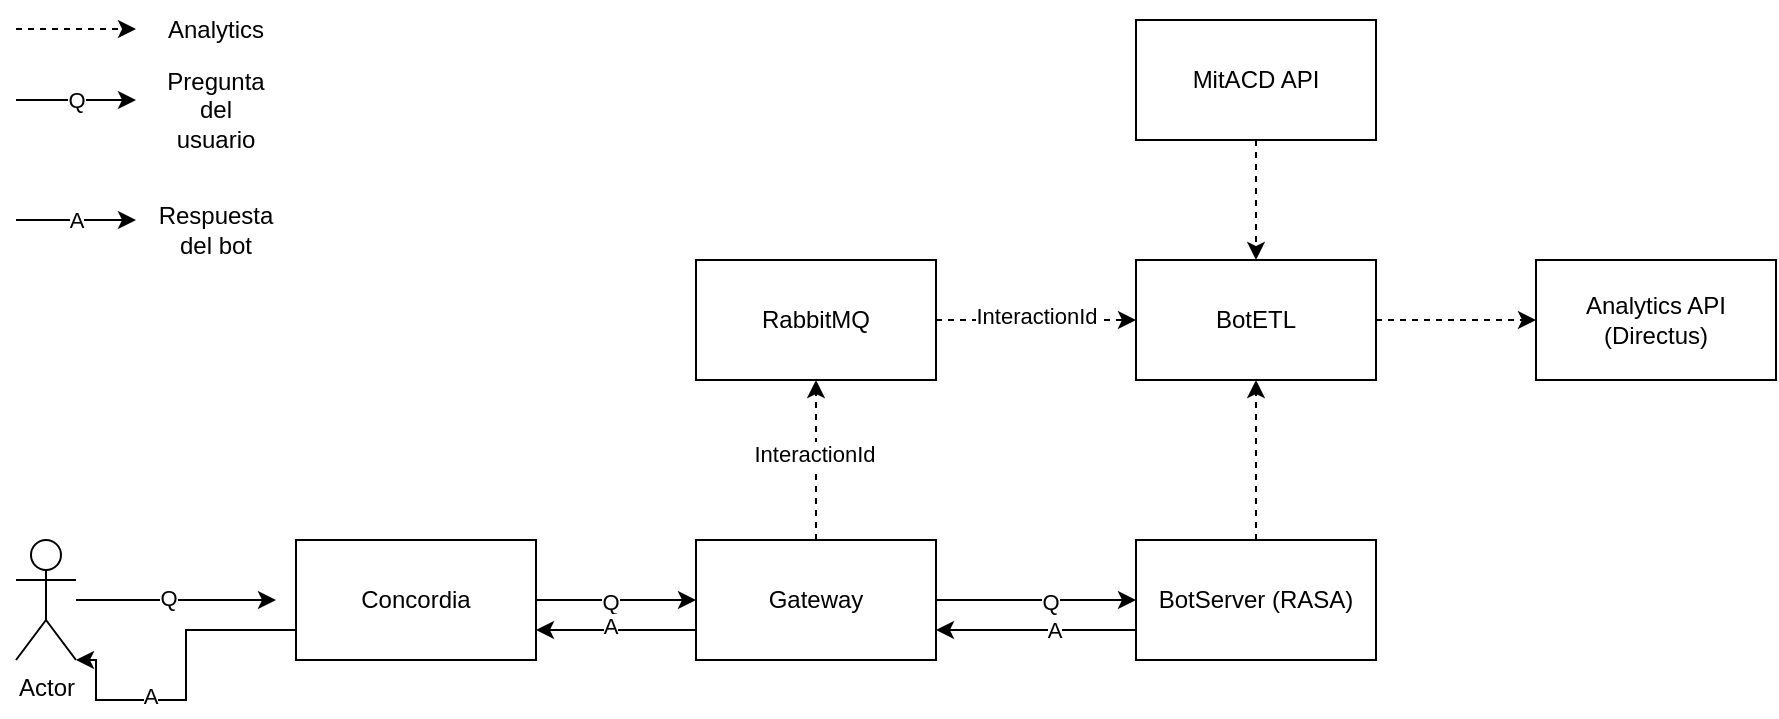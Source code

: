 <mxfile version="18.1.1" type="github">
  <diagram id="rSi8m9zYJ4f7P7KDGNDq" name="Page-1">
    <mxGraphModel dx="1186" dy="1870" grid="1" gridSize="10" guides="1" tooltips="1" connect="1" arrows="1" fold="1" page="1" pageScale="1" pageWidth="850" pageHeight="1100" math="0" shadow="0">
      <root>
        <mxCell id="0" />
        <mxCell id="1" parent="0" />
        <mxCell id="u51fg0in2e3166tG9J9Q-3" value="" style="edgeStyle=orthogonalEdgeStyle;rounded=0;orthogonalLoop=1;jettySize=auto;html=1;" edge="1" parent="1" source="u51fg0in2e3166tG9J9Q-1">
          <mxGeometry relative="1" as="geometry">
            <mxPoint x="170" y="150" as="targetPoint" />
          </mxGeometry>
        </mxCell>
        <mxCell id="u51fg0in2e3166tG9J9Q-31" value="Q" style="edgeLabel;html=1;align=center;verticalAlign=middle;resizable=0;points=[];" vertex="1" connectable="0" parent="u51fg0in2e3166tG9J9Q-3">
          <mxGeometry x="-0.08" y="2" relative="1" as="geometry">
            <mxPoint y="1" as="offset" />
          </mxGeometry>
        </mxCell>
        <mxCell id="u51fg0in2e3166tG9J9Q-1" value="Actor" style="shape=umlActor;verticalLabelPosition=bottom;verticalAlign=top;html=1;outlineConnect=0;" vertex="1" parent="1">
          <mxGeometry x="40" y="120" width="30" height="60" as="geometry" />
        </mxCell>
        <mxCell id="u51fg0in2e3166tG9J9Q-6" value="" style="edgeStyle=orthogonalEdgeStyle;rounded=0;orthogonalLoop=1;jettySize=auto;html=1;" edge="1" parent="1" source="u51fg0in2e3166tG9J9Q-4" target="u51fg0in2e3166tG9J9Q-5">
          <mxGeometry relative="1" as="geometry" />
        </mxCell>
        <mxCell id="u51fg0in2e3166tG9J9Q-29" value="Q" style="edgeLabel;html=1;align=center;verticalAlign=middle;resizable=0;points=[];" vertex="1" connectable="0" parent="u51fg0in2e3166tG9J9Q-6">
          <mxGeometry x="-0.075" relative="1" as="geometry">
            <mxPoint y="1" as="offset" />
          </mxGeometry>
        </mxCell>
        <mxCell id="u51fg0in2e3166tG9J9Q-16" style="edgeStyle=orthogonalEdgeStyle;rounded=0;orthogonalLoop=1;jettySize=auto;html=1;exitX=0;exitY=0.75;exitDx=0;exitDy=0;entryX=1;entryY=1;entryDx=0;entryDy=0;entryPerimeter=0;" edge="1" parent="1" source="u51fg0in2e3166tG9J9Q-4" target="u51fg0in2e3166tG9J9Q-1">
          <mxGeometry relative="1" as="geometry">
            <Array as="points">
              <mxPoint x="125" y="165" />
              <mxPoint x="125" y="200" />
              <mxPoint x="80" y="200" />
              <mxPoint x="80" y="180" />
            </Array>
          </mxGeometry>
        </mxCell>
        <mxCell id="u51fg0in2e3166tG9J9Q-32" value="A" style="edgeLabel;html=1;align=center;verticalAlign=middle;resizable=0;points=[];" vertex="1" connectable="0" parent="u51fg0in2e3166tG9J9Q-16">
          <mxGeometry x="0.309" y="-2" relative="1" as="geometry">
            <mxPoint as="offset" />
          </mxGeometry>
        </mxCell>
        <mxCell id="u51fg0in2e3166tG9J9Q-4" value="Concordia" style="rounded=0;whiteSpace=wrap;html=1;" vertex="1" parent="1">
          <mxGeometry x="180" y="120" width="120" height="60" as="geometry" />
        </mxCell>
        <mxCell id="u51fg0in2e3166tG9J9Q-8" value="" style="edgeStyle=orthogonalEdgeStyle;rounded=0;orthogonalLoop=1;jettySize=auto;html=1;dashed=1;" edge="1" parent="1" source="u51fg0in2e3166tG9J9Q-5" target="u51fg0in2e3166tG9J9Q-7">
          <mxGeometry relative="1" as="geometry" />
        </mxCell>
        <mxCell id="u51fg0in2e3166tG9J9Q-25" value="InteractionId" style="edgeLabel;html=1;align=center;verticalAlign=middle;resizable=0;points=[];" vertex="1" connectable="0" parent="u51fg0in2e3166tG9J9Q-8">
          <mxGeometry x="0.113" y="1" relative="1" as="geometry">
            <mxPoint y="1" as="offset" />
          </mxGeometry>
        </mxCell>
        <mxCell id="u51fg0in2e3166tG9J9Q-10" value="" style="edgeStyle=orthogonalEdgeStyle;rounded=0;orthogonalLoop=1;jettySize=auto;html=1;" edge="1" parent="1" source="u51fg0in2e3166tG9J9Q-5" target="u51fg0in2e3166tG9J9Q-9">
          <mxGeometry relative="1" as="geometry" />
        </mxCell>
        <mxCell id="u51fg0in2e3166tG9J9Q-27" value="Q" style="edgeLabel;html=1;align=center;verticalAlign=middle;resizable=0;points=[];" vertex="1" connectable="0" parent="u51fg0in2e3166tG9J9Q-10">
          <mxGeometry x="0.125" relative="1" as="geometry">
            <mxPoint y="1" as="offset" />
          </mxGeometry>
        </mxCell>
        <mxCell id="u51fg0in2e3166tG9J9Q-15" style="edgeStyle=orthogonalEdgeStyle;rounded=0;orthogonalLoop=1;jettySize=auto;html=1;exitX=0;exitY=0.75;exitDx=0;exitDy=0;entryX=1;entryY=0.75;entryDx=0;entryDy=0;" edge="1" parent="1" source="u51fg0in2e3166tG9J9Q-5" target="u51fg0in2e3166tG9J9Q-4">
          <mxGeometry relative="1" as="geometry" />
        </mxCell>
        <mxCell id="u51fg0in2e3166tG9J9Q-30" value="A" style="edgeLabel;html=1;align=center;verticalAlign=middle;resizable=0;points=[];" vertex="1" connectable="0" parent="u51fg0in2e3166tG9J9Q-15">
          <mxGeometry x="0.075" y="-2" relative="1" as="geometry">
            <mxPoint as="offset" />
          </mxGeometry>
        </mxCell>
        <mxCell id="u51fg0in2e3166tG9J9Q-5" value="Gateway" style="rounded=0;whiteSpace=wrap;html=1;" vertex="1" parent="1">
          <mxGeometry x="380" y="120" width="120" height="60" as="geometry" />
        </mxCell>
        <mxCell id="u51fg0in2e3166tG9J9Q-12" value="" style="edgeStyle=orthogonalEdgeStyle;rounded=0;orthogonalLoop=1;jettySize=auto;html=1;dashed=1;" edge="1" parent="1" source="u51fg0in2e3166tG9J9Q-7" target="u51fg0in2e3166tG9J9Q-11">
          <mxGeometry relative="1" as="geometry" />
        </mxCell>
        <mxCell id="u51fg0in2e3166tG9J9Q-26" value="InteractionId" style="edgeLabel;html=1;align=center;verticalAlign=middle;resizable=0;points=[];" vertex="1" connectable="0" parent="u51fg0in2e3166tG9J9Q-12">
          <mxGeometry y="3" relative="1" as="geometry">
            <mxPoint y="1" as="offset" />
          </mxGeometry>
        </mxCell>
        <mxCell id="u51fg0in2e3166tG9J9Q-7" value="RabbitMQ" style="rounded=0;whiteSpace=wrap;html=1;" vertex="1" parent="1">
          <mxGeometry x="380" y="-20" width="120" height="60" as="geometry" />
        </mxCell>
        <mxCell id="u51fg0in2e3166tG9J9Q-13" value="" style="edgeStyle=orthogonalEdgeStyle;rounded=0;orthogonalLoop=1;jettySize=auto;html=1;dashed=1;" edge="1" parent="1" source="u51fg0in2e3166tG9J9Q-9" target="u51fg0in2e3166tG9J9Q-11">
          <mxGeometry relative="1" as="geometry" />
        </mxCell>
        <mxCell id="u51fg0in2e3166tG9J9Q-14" style="edgeStyle=orthogonalEdgeStyle;rounded=0;orthogonalLoop=1;jettySize=auto;html=1;exitX=0;exitY=0.75;exitDx=0;exitDy=0;entryX=1;entryY=0.75;entryDx=0;entryDy=0;" edge="1" parent="1" source="u51fg0in2e3166tG9J9Q-9" target="u51fg0in2e3166tG9J9Q-5">
          <mxGeometry relative="1" as="geometry" />
        </mxCell>
        <mxCell id="u51fg0in2e3166tG9J9Q-28" value="A" style="edgeLabel;html=1;align=center;verticalAlign=middle;resizable=0;points=[];" vertex="1" connectable="0" parent="u51fg0in2e3166tG9J9Q-14">
          <mxGeometry x="-0.175" relative="1" as="geometry">
            <mxPoint as="offset" />
          </mxGeometry>
        </mxCell>
        <mxCell id="u51fg0in2e3166tG9J9Q-9" value="BotServer (RASA)" style="rounded=0;whiteSpace=wrap;html=1;" vertex="1" parent="1">
          <mxGeometry x="600" y="120" width="120" height="60" as="geometry" />
        </mxCell>
        <mxCell id="u51fg0in2e3166tG9J9Q-24" value="" style="edgeStyle=orthogonalEdgeStyle;rounded=0;orthogonalLoop=1;jettySize=auto;html=1;dashed=1;" edge="1" parent="1" source="u51fg0in2e3166tG9J9Q-11" target="u51fg0in2e3166tG9J9Q-23">
          <mxGeometry relative="1" as="geometry" />
        </mxCell>
        <mxCell id="u51fg0in2e3166tG9J9Q-11" value="BotETL" style="rounded=0;whiteSpace=wrap;html=1;" vertex="1" parent="1">
          <mxGeometry x="600" y="-20" width="120" height="60" as="geometry" />
        </mxCell>
        <mxCell id="u51fg0in2e3166tG9J9Q-17" value="" style="endArrow=classic;html=1;rounded=0;dashed=1;" edge="1" parent="1">
          <mxGeometry width="50" height="50" relative="1" as="geometry">
            <mxPoint x="40" y="-135.5" as="sourcePoint" />
            <mxPoint x="100" y="-135.5" as="targetPoint" />
          </mxGeometry>
        </mxCell>
        <mxCell id="u51fg0in2e3166tG9J9Q-20" value="Analytics" style="text;html=1;strokeColor=none;fillColor=none;align=center;verticalAlign=middle;whiteSpace=wrap;rounded=0;" vertex="1" parent="1">
          <mxGeometry x="110" y="-150" width="60" height="30" as="geometry" />
        </mxCell>
        <mxCell id="u51fg0in2e3166tG9J9Q-22" value="" style="edgeStyle=orthogonalEdgeStyle;rounded=0;orthogonalLoop=1;jettySize=auto;html=1;dashed=1;" edge="1" parent="1" source="u51fg0in2e3166tG9J9Q-21" target="u51fg0in2e3166tG9J9Q-11">
          <mxGeometry relative="1" as="geometry" />
        </mxCell>
        <mxCell id="u51fg0in2e3166tG9J9Q-21" value="MitACD API" style="rounded=0;whiteSpace=wrap;html=1;" vertex="1" parent="1">
          <mxGeometry x="600" y="-140" width="120" height="60" as="geometry" />
        </mxCell>
        <mxCell id="u51fg0in2e3166tG9J9Q-23" value="Analytics API (Directus)" style="rounded=0;whiteSpace=wrap;html=1;" vertex="1" parent="1">
          <mxGeometry x="800" y="-20" width="120" height="60" as="geometry" />
        </mxCell>
        <mxCell id="u51fg0in2e3166tG9J9Q-33" value="Q" style="endArrow=classic;html=1;rounded=0;" edge="1" parent="1">
          <mxGeometry width="50" height="50" relative="1" as="geometry">
            <mxPoint x="40" y="-100" as="sourcePoint" />
            <mxPoint x="100" y="-100" as="targetPoint" />
          </mxGeometry>
        </mxCell>
        <mxCell id="u51fg0in2e3166tG9J9Q-34" value="Pregunta del usuario" style="text;html=1;strokeColor=none;fillColor=none;align=center;verticalAlign=middle;whiteSpace=wrap;rounded=0;" vertex="1" parent="1">
          <mxGeometry x="110" y="-110" width="60" height="30" as="geometry" />
        </mxCell>
        <mxCell id="u51fg0in2e3166tG9J9Q-35" value="A" style="endArrow=classic;html=1;rounded=0;" edge="1" parent="1">
          <mxGeometry width="50" height="50" relative="1" as="geometry">
            <mxPoint x="40" y="-40" as="sourcePoint" />
            <mxPoint x="100" y="-40" as="targetPoint" />
          </mxGeometry>
        </mxCell>
        <mxCell id="u51fg0in2e3166tG9J9Q-36" value="Respuesta del bot" style="text;html=1;strokeColor=none;fillColor=none;align=center;verticalAlign=middle;whiteSpace=wrap;rounded=0;" vertex="1" parent="1">
          <mxGeometry x="110" y="-50" width="60" height="30" as="geometry" />
        </mxCell>
      </root>
    </mxGraphModel>
  </diagram>
</mxfile>
